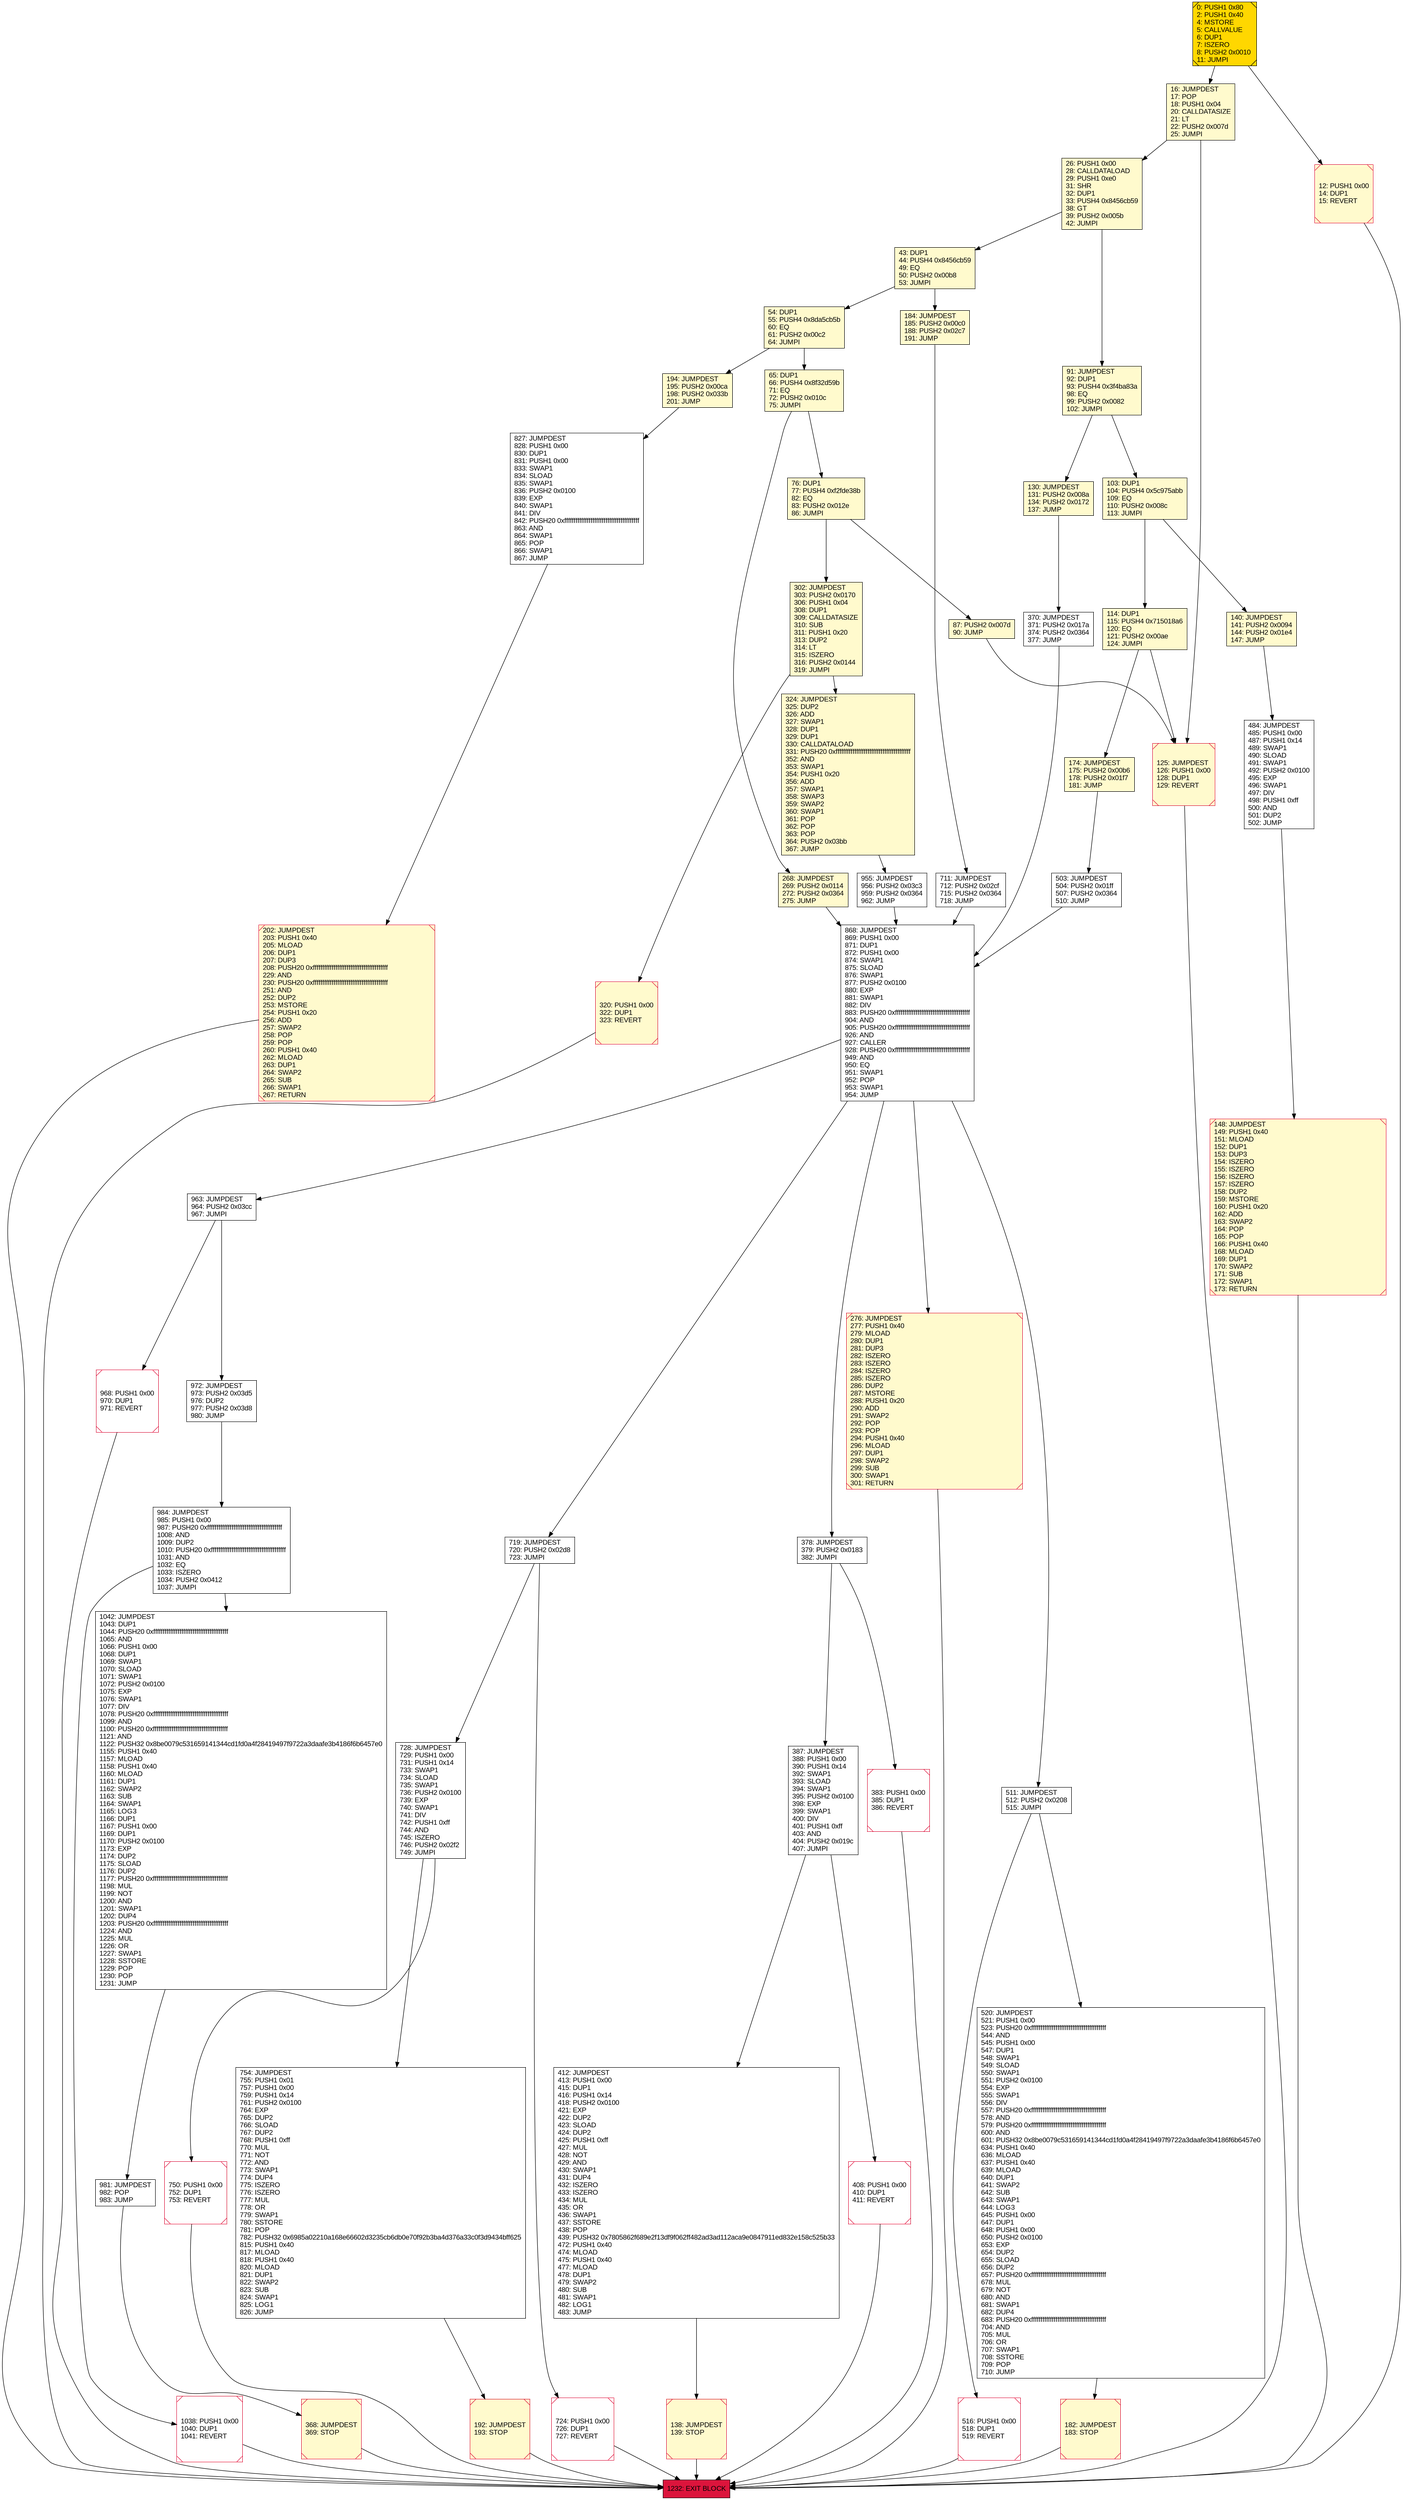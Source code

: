 digraph G {
bgcolor=transparent rankdir=UD;
node [shape=box style=filled color=black fillcolor=white fontname=arial fontcolor=black];
484 [label="484: JUMPDEST\l485: PUSH1 0x00\l487: PUSH1 0x14\l489: SWAP1\l490: SLOAD\l491: SWAP1\l492: PUSH2 0x0100\l495: EXP\l496: SWAP1\l497: DIV\l498: PUSH1 0xff\l500: AND\l501: DUP2\l502: JUMP\l" ];
87 [label="87: PUSH2 0x007d\l90: JUMP\l" fillcolor=lemonchiffon ];
972 [label="972: JUMPDEST\l973: PUSH2 0x03d5\l976: DUP2\l977: PUSH2 0x03d8\l980: JUMP\l" ];
65 [label="65: DUP1\l66: PUSH4 0x8f32d59b\l71: EQ\l72: PUSH2 0x010c\l75: JUMPI\l" fillcolor=lemonchiffon ];
984 [label="984: JUMPDEST\l985: PUSH1 0x00\l987: PUSH20 0xffffffffffffffffffffffffffffffffffffffff\l1008: AND\l1009: DUP2\l1010: PUSH20 0xffffffffffffffffffffffffffffffffffffffff\l1031: AND\l1032: EQ\l1033: ISZERO\l1034: PUSH2 0x0412\l1037: JUMPI\l" ];
0 [label="0: PUSH1 0x80\l2: PUSH1 0x40\l4: MSTORE\l5: CALLVALUE\l6: DUP1\l7: ISZERO\l8: PUSH2 0x0010\l11: JUMPI\l" fillcolor=lemonchiffon shape=Msquare fillcolor=gold ];
202 [label="202: JUMPDEST\l203: PUSH1 0x40\l205: MLOAD\l206: DUP1\l207: DUP3\l208: PUSH20 0xffffffffffffffffffffffffffffffffffffffff\l229: AND\l230: PUSH20 0xffffffffffffffffffffffffffffffffffffffff\l251: AND\l252: DUP2\l253: MSTORE\l254: PUSH1 0x20\l256: ADD\l257: SWAP2\l258: POP\l259: POP\l260: PUSH1 0x40\l262: MLOAD\l263: DUP1\l264: SWAP2\l265: SUB\l266: SWAP1\l267: RETURN\l" fillcolor=lemonchiffon shape=Msquare color=crimson ];
184 [label="184: JUMPDEST\l185: PUSH2 0x00c0\l188: PUSH2 0x02c7\l191: JUMP\l" fillcolor=lemonchiffon ];
138 [label="138: JUMPDEST\l139: STOP\l" fillcolor=lemonchiffon shape=Msquare color=crimson ];
194 [label="194: JUMPDEST\l195: PUSH2 0x00ca\l198: PUSH2 0x033b\l201: JUMP\l" fillcolor=lemonchiffon ];
182 [label="182: JUMPDEST\l183: STOP\l" fillcolor=lemonchiffon shape=Msquare color=crimson ];
16 [label="16: JUMPDEST\l17: POP\l18: PUSH1 0x04\l20: CALLDATASIZE\l21: LT\l22: PUSH2 0x007d\l25: JUMPI\l" fillcolor=lemonchiffon ];
516 [label="516: PUSH1 0x00\l518: DUP1\l519: REVERT\l" shape=Msquare color=crimson ];
520 [label="520: JUMPDEST\l521: PUSH1 0x00\l523: PUSH20 0xffffffffffffffffffffffffffffffffffffffff\l544: AND\l545: PUSH1 0x00\l547: DUP1\l548: SWAP1\l549: SLOAD\l550: SWAP1\l551: PUSH2 0x0100\l554: EXP\l555: SWAP1\l556: DIV\l557: PUSH20 0xffffffffffffffffffffffffffffffffffffffff\l578: AND\l579: PUSH20 0xffffffffffffffffffffffffffffffffffffffff\l600: AND\l601: PUSH32 0x8be0079c531659141344cd1fd0a4f28419497f9722a3daafe3b4186f6b6457e0\l634: PUSH1 0x40\l636: MLOAD\l637: PUSH1 0x40\l639: MLOAD\l640: DUP1\l641: SWAP2\l642: SUB\l643: SWAP1\l644: LOG3\l645: PUSH1 0x00\l647: DUP1\l648: PUSH1 0x00\l650: PUSH2 0x0100\l653: EXP\l654: DUP2\l655: SLOAD\l656: DUP2\l657: PUSH20 0xffffffffffffffffffffffffffffffffffffffff\l678: MUL\l679: NOT\l680: AND\l681: SWAP1\l682: DUP4\l683: PUSH20 0xffffffffffffffffffffffffffffffffffffffff\l704: AND\l705: MUL\l706: OR\l707: SWAP1\l708: SSTORE\l709: POP\l710: JUMP\l" ];
130 [label="130: JUMPDEST\l131: PUSH2 0x008a\l134: PUSH2 0x0172\l137: JUMP\l" fillcolor=lemonchiffon ];
148 [label="148: JUMPDEST\l149: PUSH1 0x40\l151: MLOAD\l152: DUP1\l153: DUP3\l154: ISZERO\l155: ISZERO\l156: ISZERO\l157: ISZERO\l158: DUP2\l159: MSTORE\l160: PUSH1 0x20\l162: ADD\l163: SWAP2\l164: POP\l165: POP\l166: PUSH1 0x40\l168: MLOAD\l169: DUP1\l170: SWAP2\l171: SUB\l172: SWAP1\l173: RETURN\l" fillcolor=lemonchiffon shape=Msquare color=crimson ];
276 [label="276: JUMPDEST\l277: PUSH1 0x40\l279: MLOAD\l280: DUP1\l281: DUP3\l282: ISZERO\l283: ISZERO\l284: ISZERO\l285: ISZERO\l286: DUP2\l287: MSTORE\l288: PUSH1 0x20\l290: ADD\l291: SWAP2\l292: POP\l293: POP\l294: PUSH1 0x40\l296: MLOAD\l297: DUP1\l298: SWAP2\l299: SUB\l300: SWAP1\l301: RETURN\l" fillcolor=lemonchiffon shape=Msquare color=crimson ];
728 [label="728: JUMPDEST\l729: PUSH1 0x00\l731: PUSH1 0x14\l733: SWAP1\l734: SLOAD\l735: SWAP1\l736: PUSH2 0x0100\l739: EXP\l740: SWAP1\l741: DIV\l742: PUSH1 0xff\l744: AND\l745: ISZERO\l746: PUSH2 0x02f2\l749: JUMPI\l" ];
12 [label="12: PUSH1 0x00\l14: DUP1\l15: REVERT\l" fillcolor=lemonchiffon shape=Msquare color=crimson ];
103 [label="103: DUP1\l104: PUSH4 0x5c975abb\l109: EQ\l110: PUSH2 0x008c\l113: JUMPI\l" fillcolor=lemonchiffon ];
827 [label="827: JUMPDEST\l828: PUSH1 0x00\l830: DUP1\l831: PUSH1 0x00\l833: SWAP1\l834: SLOAD\l835: SWAP1\l836: PUSH2 0x0100\l839: EXP\l840: SWAP1\l841: DIV\l842: PUSH20 0xffffffffffffffffffffffffffffffffffffffff\l863: AND\l864: SWAP1\l865: POP\l866: SWAP1\l867: JUMP\l" ];
1038 [label="1038: PUSH1 0x00\l1040: DUP1\l1041: REVERT\l" shape=Msquare color=crimson ];
114 [label="114: DUP1\l115: PUSH4 0x715018a6\l120: EQ\l121: PUSH2 0x00ae\l124: JUMPI\l" fillcolor=lemonchiffon ];
370 [label="370: JUMPDEST\l371: PUSH2 0x017a\l374: PUSH2 0x0364\l377: JUMP\l" ];
412 [label="412: JUMPDEST\l413: PUSH1 0x00\l415: DUP1\l416: PUSH1 0x14\l418: PUSH2 0x0100\l421: EXP\l422: DUP2\l423: SLOAD\l424: DUP2\l425: PUSH1 0xff\l427: MUL\l428: NOT\l429: AND\l430: SWAP1\l431: DUP4\l432: ISZERO\l433: ISZERO\l434: MUL\l435: OR\l436: SWAP1\l437: SSTORE\l438: POP\l439: PUSH32 0x7805862f689e2f13df9f062ff482ad3ad112aca9e0847911ed832e158c525b33\l472: PUSH1 0x40\l474: MLOAD\l475: PUSH1 0x40\l477: MLOAD\l478: DUP1\l479: SWAP2\l480: SUB\l481: SWAP1\l482: LOG1\l483: JUMP\l" ];
408 [label="408: PUSH1 0x00\l410: DUP1\l411: REVERT\l" shape=Msquare color=crimson ];
511 [label="511: JUMPDEST\l512: PUSH2 0x0208\l515: JUMPI\l" ];
719 [label="719: JUMPDEST\l720: PUSH2 0x02d8\l723: JUMPI\l" ];
387 [label="387: JUMPDEST\l388: PUSH1 0x00\l390: PUSH1 0x14\l392: SWAP1\l393: SLOAD\l394: SWAP1\l395: PUSH2 0x0100\l398: EXP\l399: SWAP1\l400: DIV\l401: PUSH1 0xff\l403: AND\l404: PUSH2 0x019c\l407: JUMPI\l" ];
174 [label="174: JUMPDEST\l175: PUSH2 0x00b6\l178: PUSH2 0x01f7\l181: JUMP\l" fillcolor=lemonchiffon ];
91 [label="91: JUMPDEST\l92: DUP1\l93: PUSH4 0x3f4ba83a\l98: EQ\l99: PUSH2 0x0082\l102: JUMPI\l" fillcolor=lemonchiffon ];
43 [label="43: DUP1\l44: PUSH4 0x8456cb59\l49: EQ\l50: PUSH2 0x00b8\l53: JUMPI\l" fillcolor=lemonchiffon ];
750 [label="750: PUSH1 0x00\l752: DUP1\l753: REVERT\l" shape=Msquare color=crimson ];
1232 [label="1232: EXIT BLOCK\l" fillcolor=crimson ];
963 [label="963: JUMPDEST\l964: PUSH2 0x03cc\l967: JUMPI\l" ];
192 [label="192: JUMPDEST\l193: STOP\l" fillcolor=lemonchiffon shape=Msquare color=crimson ];
711 [label="711: JUMPDEST\l712: PUSH2 0x02cf\l715: PUSH2 0x0364\l718: JUMP\l" ];
868 [label="868: JUMPDEST\l869: PUSH1 0x00\l871: DUP1\l872: PUSH1 0x00\l874: SWAP1\l875: SLOAD\l876: SWAP1\l877: PUSH2 0x0100\l880: EXP\l881: SWAP1\l882: DIV\l883: PUSH20 0xffffffffffffffffffffffffffffffffffffffff\l904: AND\l905: PUSH20 0xffffffffffffffffffffffffffffffffffffffff\l926: AND\l927: CALLER\l928: PUSH20 0xffffffffffffffffffffffffffffffffffffffff\l949: AND\l950: EQ\l951: SWAP1\l952: POP\l953: SWAP1\l954: JUMP\l" ];
302 [label="302: JUMPDEST\l303: PUSH2 0x0170\l306: PUSH1 0x04\l308: DUP1\l309: CALLDATASIZE\l310: SUB\l311: PUSH1 0x20\l313: DUP2\l314: LT\l315: ISZERO\l316: PUSH2 0x0144\l319: JUMPI\l" fillcolor=lemonchiffon ];
503 [label="503: JUMPDEST\l504: PUSH2 0x01ff\l507: PUSH2 0x0364\l510: JUMP\l" ];
383 [label="383: PUSH1 0x00\l385: DUP1\l386: REVERT\l" shape=Msquare color=crimson ];
754 [label="754: JUMPDEST\l755: PUSH1 0x01\l757: PUSH1 0x00\l759: PUSH1 0x14\l761: PUSH2 0x0100\l764: EXP\l765: DUP2\l766: SLOAD\l767: DUP2\l768: PUSH1 0xff\l770: MUL\l771: NOT\l772: AND\l773: SWAP1\l774: DUP4\l775: ISZERO\l776: ISZERO\l777: MUL\l778: OR\l779: SWAP1\l780: SSTORE\l781: POP\l782: PUSH32 0x6985a02210a168e66602d3235cb6db0e70f92b3ba4d376a33c0f3d9434bff625\l815: PUSH1 0x40\l817: MLOAD\l818: PUSH1 0x40\l820: MLOAD\l821: DUP1\l822: SWAP2\l823: SUB\l824: SWAP1\l825: LOG1\l826: JUMP\l" ];
1042 [label="1042: JUMPDEST\l1043: DUP1\l1044: PUSH20 0xffffffffffffffffffffffffffffffffffffffff\l1065: AND\l1066: PUSH1 0x00\l1068: DUP1\l1069: SWAP1\l1070: SLOAD\l1071: SWAP1\l1072: PUSH2 0x0100\l1075: EXP\l1076: SWAP1\l1077: DIV\l1078: PUSH20 0xffffffffffffffffffffffffffffffffffffffff\l1099: AND\l1100: PUSH20 0xffffffffffffffffffffffffffffffffffffffff\l1121: AND\l1122: PUSH32 0x8be0079c531659141344cd1fd0a4f28419497f9722a3daafe3b4186f6b6457e0\l1155: PUSH1 0x40\l1157: MLOAD\l1158: PUSH1 0x40\l1160: MLOAD\l1161: DUP1\l1162: SWAP2\l1163: SUB\l1164: SWAP1\l1165: LOG3\l1166: DUP1\l1167: PUSH1 0x00\l1169: DUP1\l1170: PUSH2 0x0100\l1173: EXP\l1174: DUP2\l1175: SLOAD\l1176: DUP2\l1177: PUSH20 0xffffffffffffffffffffffffffffffffffffffff\l1198: MUL\l1199: NOT\l1200: AND\l1201: SWAP1\l1202: DUP4\l1203: PUSH20 0xffffffffffffffffffffffffffffffffffffffff\l1224: AND\l1225: MUL\l1226: OR\l1227: SWAP1\l1228: SSTORE\l1229: POP\l1230: POP\l1231: JUMP\l" ];
320 [label="320: PUSH1 0x00\l322: DUP1\l323: REVERT\l" fillcolor=lemonchiffon shape=Msquare color=crimson ];
368 [label="368: JUMPDEST\l369: STOP\l" fillcolor=lemonchiffon shape=Msquare color=crimson ];
76 [label="76: DUP1\l77: PUSH4 0xf2fde38b\l82: EQ\l83: PUSH2 0x012e\l86: JUMPI\l" fillcolor=lemonchiffon ];
968 [label="968: PUSH1 0x00\l970: DUP1\l971: REVERT\l" shape=Msquare color=crimson ];
26 [label="26: PUSH1 0x00\l28: CALLDATALOAD\l29: PUSH1 0xe0\l31: SHR\l32: DUP1\l33: PUSH4 0x8456cb59\l38: GT\l39: PUSH2 0x005b\l42: JUMPI\l" fillcolor=lemonchiffon ];
324 [label="324: JUMPDEST\l325: DUP2\l326: ADD\l327: SWAP1\l328: DUP1\l329: DUP1\l330: CALLDATALOAD\l331: PUSH20 0xffffffffffffffffffffffffffffffffffffffff\l352: AND\l353: SWAP1\l354: PUSH1 0x20\l356: ADD\l357: SWAP1\l358: SWAP3\l359: SWAP2\l360: SWAP1\l361: POP\l362: POP\l363: POP\l364: PUSH2 0x03bb\l367: JUMP\l" fillcolor=lemonchiffon ];
378 [label="378: JUMPDEST\l379: PUSH2 0x0183\l382: JUMPI\l" ];
981 [label="981: JUMPDEST\l982: POP\l983: JUMP\l" ];
955 [label="955: JUMPDEST\l956: PUSH2 0x03c3\l959: PUSH2 0x0364\l962: JUMP\l" ];
724 [label="724: PUSH1 0x00\l726: DUP1\l727: REVERT\l" shape=Msquare color=crimson ];
125 [label="125: JUMPDEST\l126: PUSH1 0x00\l128: DUP1\l129: REVERT\l" fillcolor=lemonchiffon shape=Msquare color=crimson ];
140 [label="140: JUMPDEST\l141: PUSH2 0x0094\l144: PUSH2 0x01e4\l147: JUMP\l" fillcolor=lemonchiffon ];
54 [label="54: DUP1\l55: PUSH4 0x8da5cb5b\l60: EQ\l61: PUSH2 0x00c2\l64: JUMPI\l" fillcolor=lemonchiffon ];
268 [label="268: JUMPDEST\l269: PUSH2 0x0114\l272: PUSH2 0x0364\l275: JUMP\l" fillcolor=lemonchiffon ];
711 -> 868;
192 -> 1232;
520 -> 182;
503 -> 868;
868 -> 963;
754 -> 192;
194 -> 827;
383 -> 1232;
130 -> 370;
1042 -> 981;
103 -> 114;
981 -> 368;
324 -> 955;
511 -> 516;
868 -> 719;
972 -> 984;
511 -> 520;
174 -> 503;
750 -> 1232;
26 -> 43;
268 -> 868;
724 -> 1232;
412 -> 138;
125 -> 1232;
484 -> 148;
868 -> 378;
26 -> 91;
955 -> 868;
378 -> 383;
378 -> 387;
320 -> 1232;
0 -> 12;
368 -> 1232;
719 -> 724;
302 -> 324;
827 -> 202;
43 -> 54;
968 -> 1232;
0 -> 16;
302 -> 320;
963 -> 968;
984 -> 1038;
76 -> 302;
114 -> 125;
184 -> 711;
16 -> 26;
202 -> 1232;
138 -> 1232;
103 -> 140;
43 -> 184;
963 -> 972;
16 -> 125;
54 -> 194;
76 -> 87;
370 -> 868;
728 -> 750;
868 -> 511;
91 -> 103;
408 -> 1232;
719 -> 728;
65 -> 76;
91 -> 130;
182 -> 1232;
868 -> 276;
984 -> 1042;
65 -> 268;
516 -> 1232;
728 -> 754;
54 -> 65;
148 -> 1232;
276 -> 1232;
387 -> 408;
140 -> 484;
387 -> 412;
114 -> 174;
12 -> 1232;
87 -> 125;
1038 -> 1232;
}